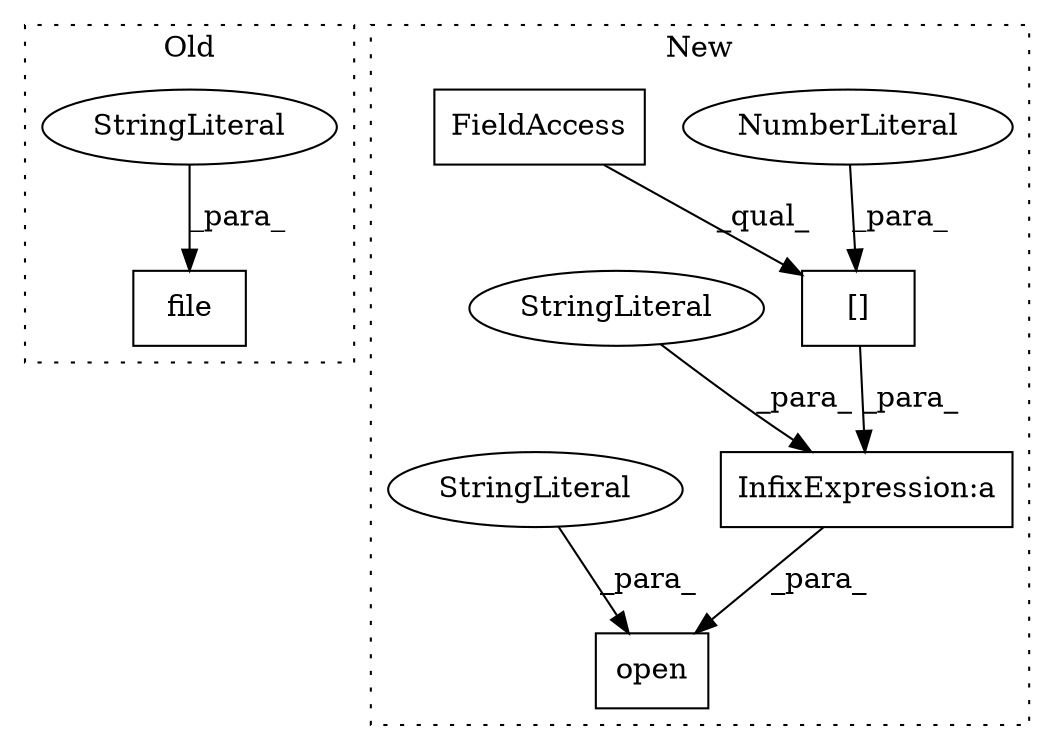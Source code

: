 digraph G {
subgraph cluster0 {
1 [label="file" a="32" s="7654,7687" l="5,1" shape="box"];
7 [label="StringLiteral" a="45" s="7684" l="3" shape="ellipse"];
label = "Old";
style="dotted";
}
subgraph cluster1 {
2 [label="[]" a="2" s="7703,7721" l="17,1" shape="box"];
3 [label="InfixExpression:a" a="27" s="7700" l="3" shape="box"];
4 [label="NumberLiteral" a="34" s="7720" l="1" shape="ellipse"];
5 [label="FieldAccess" a="22" s="7703" l="3" shape="box"];
6 [label="StringLiteral" a="45" s="7671" l="29" shape="ellipse"];
8 [label="open" a="32" s="7666,7727" l="5,1" shape="box"];
9 [label="StringLiteral" a="45" s="7723" l="4" shape="ellipse"];
label = "New";
style="dotted";
}
2 -> 3 [label="_para_"];
3 -> 8 [label="_para_"];
4 -> 2 [label="_para_"];
5 -> 2 [label="_qual_"];
6 -> 3 [label="_para_"];
7 -> 1 [label="_para_"];
9 -> 8 [label="_para_"];
}